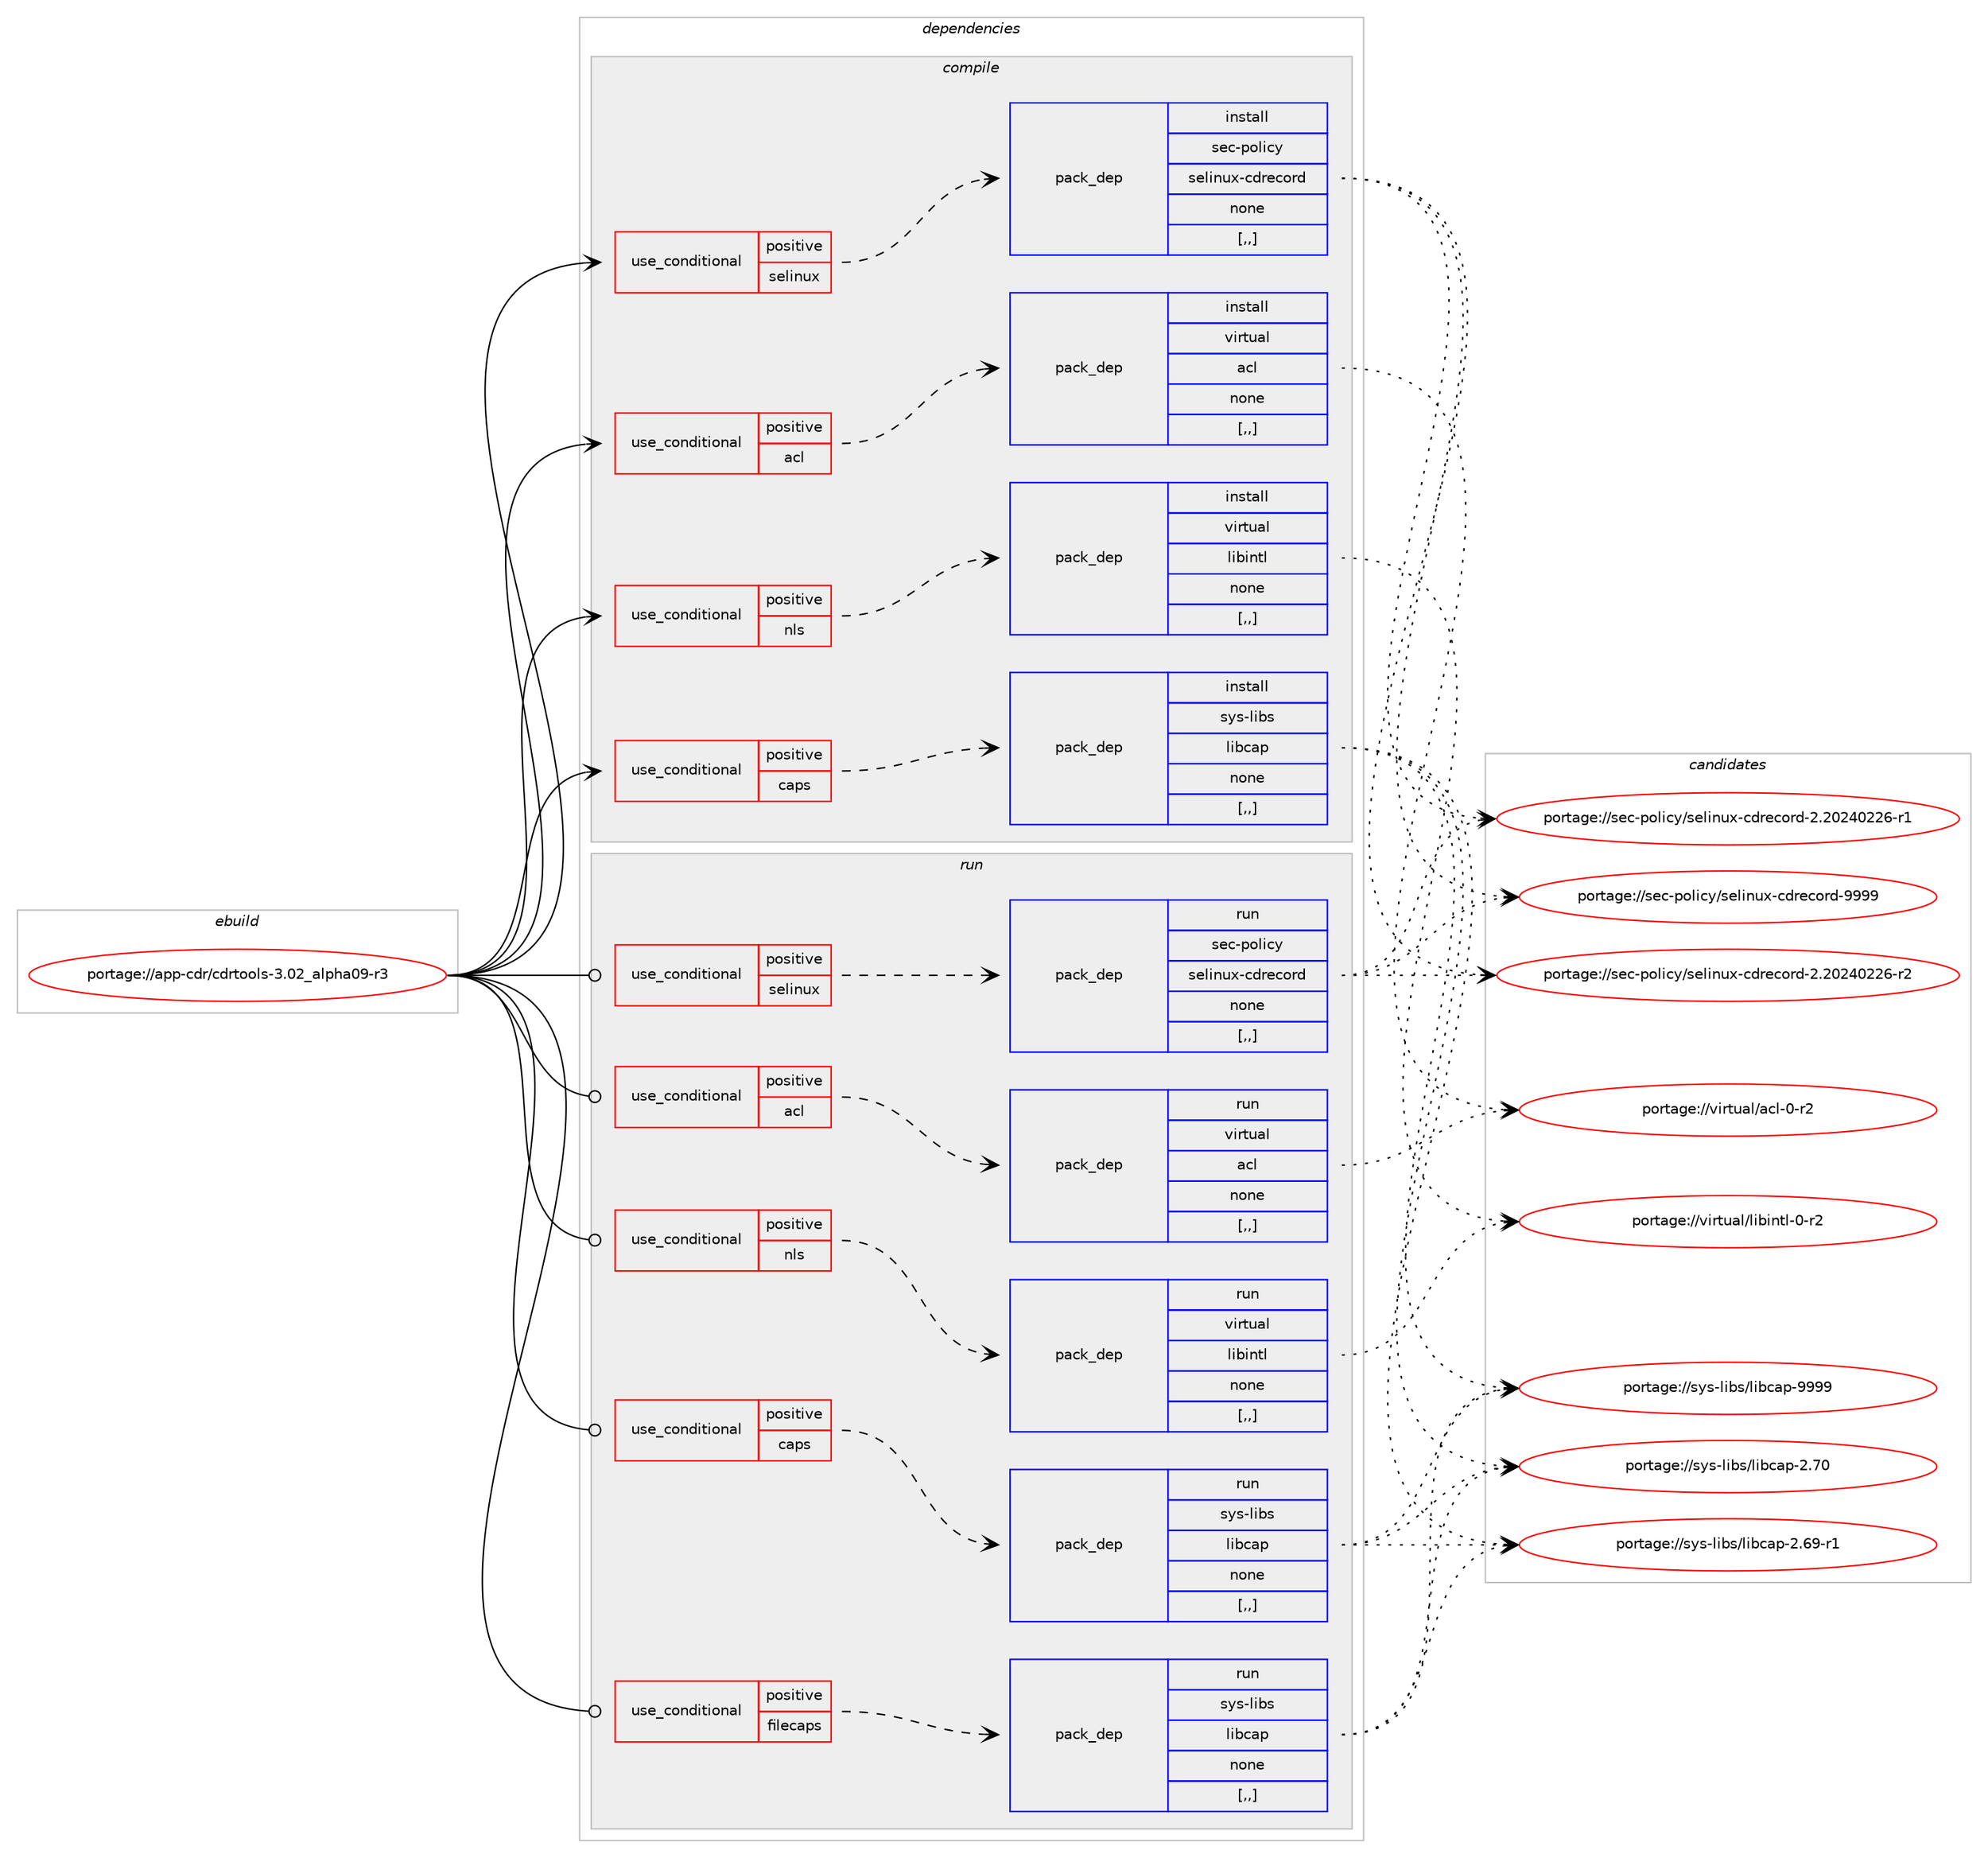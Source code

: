 digraph prolog {

# *************
# Graph options
# *************

newrank=true;
concentrate=true;
compound=true;
graph [rankdir=LR,fontname=Helvetica,fontsize=10,ranksep=1.5];#, ranksep=2.5, nodesep=0.2];
edge  [arrowhead=vee];
node  [fontname=Helvetica,fontsize=10];

# **********
# The ebuild
# **********

subgraph cluster_leftcol {
color=gray;
label=<<i>ebuild</i>>;
id [label="portage://app-cdr/cdrtools-3.02_alpha09-r3", color=red, width=4, href="../app-cdr/cdrtools-3.02_alpha09-r3.svg"];
}

# ****************
# The dependencies
# ****************

subgraph cluster_midcol {
color=gray;
label=<<i>dependencies</i>>;
subgraph cluster_compile {
fillcolor="#eeeeee";
style=filled;
label=<<i>compile</i>>;
subgraph cond2863 {
dependency10359 [label=<<TABLE BORDER="0" CELLBORDER="1" CELLSPACING="0" CELLPADDING="4"><TR><TD ROWSPAN="3" CELLPADDING="10">use_conditional</TD></TR><TR><TD>positive</TD></TR><TR><TD>acl</TD></TR></TABLE>>, shape=none, color=red];
subgraph pack7447 {
dependency10360 [label=<<TABLE BORDER="0" CELLBORDER="1" CELLSPACING="0" CELLPADDING="4" WIDTH="220"><TR><TD ROWSPAN="6" CELLPADDING="30">pack_dep</TD></TR><TR><TD WIDTH="110">install</TD></TR><TR><TD>virtual</TD></TR><TR><TD>acl</TD></TR><TR><TD>none</TD></TR><TR><TD>[,,]</TD></TR></TABLE>>, shape=none, color=blue];
}
dependency10359:e -> dependency10360:w [weight=20,style="dashed",arrowhead="vee"];
}
id:e -> dependency10359:w [weight=20,style="solid",arrowhead="vee"];
subgraph cond2864 {
dependency10361 [label=<<TABLE BORDER="0" CELLBORDER="1" CELLSPACING="0" CELLPADDING="4"><TR><TD ROWSPAN="3" CELLPADDING="10">use_conditional</TD></TR><TR><TD>positive</TD></TR><TR><TD>caps</TD></TR></TABLE>>, shape=none, color=red];
subgraph pack7448 {
dependency10362 [label=<<TABLE BORDER="0" CELLBORDER="1" CELLSPACING="0" CELLPADDING="4" WIDTH="220"><TR><TD ROWSPAN="6" CELLPADDING="30">pack_dep</TD></TR><TR><TD WIDTH="110">install</TD></TR><TR><TD>sys-libs</TD></TR><TR><TD>libcap</TD></TR><TR><TD>none</TD></TR><TR><TD>[,,]</TD></TR></TABLE>>, shape=none, color=blue];
}
dependency10361:e -> dependency10362:w [weight=20,style="dashed",arrowhead="vee"];
}
id:e -> dependency10361:w [weight=20,style="solid",arrowhead="vee"];
subgraph cond2865 {
dependency10363 [label=<<TABLE BORDER="0" CELLBORDER="1" CELLSPACING="0" CELLPADDING="4"><TR><TD ROWSPAN="3" CELLPADDING="10">use_conditional</TD></TR><TR><TD>positive</TD></TR><TR><TD>nls</TD></TR></TABLE>>, shape=none, color=red];
subgraph pack7449 {
dependency10364 [label=<<TABLE BORDER="0" CELLBORDER="1" CELLSPACING="0" CELLPADDING="4" WIDTH="220"><TR><TD ROWSPAN="6" CELLPADDING="30">pack_dep</TD></TR><TR><TD WIDTH="110">install</TD></TR><TR><TD>virtual</TD></TR><TR><TD>libintl</TD></TR><TR><TD>none</TD></TR><TR><TD>[,,]</TD></TR></TABLE>>, shape=none, color=blue];
}
dependency10363:e -> dependency10364:w [weight=20,style="dashed",arrowhead="vee"];
}
id:e -> dependency10363:w [weight=20,style="solid",arrowhead="vee"];
subgraph cond2866 {
dependency10365 [label=<<TABLE BORDER="0" CELLBORDER="1" CELLSPACING="0" CELLPADDING="4"><TR><TD ROWSPAN="3" CELLPADDING="10">use_conditional</TD></TR><TR><TD>positive</TD></TR><TR><TD>selinux</TD></TR></TABLE>>, shape=none, color=red];
subgraph pack7450 {
dependency10366 [label=<<TABLE BORDER="0" CELLBORDER="1" CELLSPACING="0" CELLPADDING="4" WIDTH="220"><TR><TD ROWSPAN="6" CELLPADDING="30">pack_dep</TD></TR><TR><TD WIDTH="110">install</TD></TR><TR><TD>sec-policy</TD></TR><TR><TD>selinux-cdrecord</TD></TR><TR><TD>none</TD></TR><TR><TD>[,,]</TD></TR></TABLE>>, shape=none, color=blue];
}
dependency10365:e -> dependency10366:w [weight=20,style="dashed",arrowhead="vee"];
}
id:e -> dependency10365:w [weight=20,style="solid",arrowhead="vee"];
}
subgraph cluster_compileandrun {
fillcolor="#eeeeee";
style=filled;
label=<<i>compile and run</i>>;
}
subgraph cluster_run {
fillcolor="#eeeeee";
style=filled;
label=<<i>run</i>>;
subgraph cond2867 {
dependency10367 [label=<<TABLE BORDER="0" CELLBORDER="1" CELLSPACING="0" CELLPADDING="4"><TR><TD ROWSPAN="3" CELLPADDING="10">use_conditional</TD></TR><TR><TD>positive</TD></TR><TR><TD>acl</TD></TR></TABLE>>, shape=none, color=red];
subgraph pack7451 {
dependency10368 [label=<<TABLE BORDER="0" CELLBORDER="1" CELLSPACING="0" CELLPADDING="4" WIDTH="220"><TR><TD ROWSPAN="6" CELLPADDING="30">pack_dep</TD></TR><TR><TD WIDTH="110">run</TD></TR><TR><TD>virtual</TD></TR><TR><TD>acl</TD></TR><TR><TD>none</TD></TR><TR><TD>[,,]</TD></TR></TABLE>>, shape=none, color=blue];
}
dependency10367:e -> dependency10368:w [weight=20,style="dashed",arrowhead="vee"];
}
id:e -> dependency10367:w [weight=20,style="solid",arrowhead="odot"];
subgraph cond2868 {
dependency10369 [label=<<TABLE BORDER="0" CELLBORDER="1" CELLSPACING="0" CELLPADDING="4"><TR><TD ROWSPAN="3" CELLPADDING="10">use_conditional</TD></TR><TR><TD>positive</TD></TR><TR><TD>caps</TD></TR></TABLE>>, shape=none, color=red];
subgraph pack7452 {
dependency10370 [label=<<TABLE BORDER="0" CELLBORDER="1" CELLSPACING="0" CELLPADDING="4" WIDTH="220"><TR><TD ROWSPAN="6" CELLPADDING="30">pack_dep</TD></TR><TR><TD WIDTH="110">run</TD></TR><TR><TD>sys-libs</TD></TR><TR><TD>libcap</TD></TR><TR><TD>none</TD></TR><TR><TD>[,,]</TD></TR></TABLE>>, shape=none, color=blue];
}
dependency10369:e -> dependency10370:w [weight=20,style="dashed",arrowhead="vee"];
}
id:e -> dependency10369:w [weight=20,style="solid",arrowhead="odot"];
subgraph cond2869 {
dependency10371 [label=<<TABLE BORDER="0" CELLBORDER="1" CELLSPACING="0" CELLPADDING="4"><TR><TD ROWSPAN="3" CELLPADDING="10">use_conditional</TD></TR><TR><TD>positive</TD></TR><TR><TD>filecaps</TD></TR></TABLE>>, shape=none, color=red];
subgraph pack7453 {
dependency10372 [label=<<TABLE BORDER="0" CELLBORDER="1" CELLSPACING="0" CELLPADDING="4" WIDTH="220"><TR><TD ROWSPAN="6" CELLPADDING="30">pack_dep</TD></TR><TR><TD WIDTH="110">run</TD></TR><TR><TD>sys-libs</TD></TR><TR><TD>libcap</TD></TR><TR><TD>none</TD></TR><TR><TD>[,,]</TD></TR></TABLE>>, shape=none, color=blue];
}
dependency10371:e -> dependency10372:w [weight=20,style="dashed",arrowhead="vee"];
}
id:e -> dependency10371:w [weight=20,style="solid",arrowhead="odot"];
subgraph cond2870 {
dependency10373 [label=<<TABLE BORDER="0" CELLBORDER="1" CELLSPACING="0" CELLPADDING="4"><TR><TD ROWSPAN="3" CELLPADDING="10">use_conditional</TD></TR><TR><TD>positive</TD></TR><TR><TD>nls</TD></TR></TABLE>>, shape=none, color=red];
subgraph pack7454 {
dependency10374 [label=<<TABLE BORDER="0" CELLBORDER="1" CELLSPACING="0" CELLPADDING="4" WIDTH="220"><TR><TD ROWSPAN="6" CELLPADDING="30">pack_dep</TD></TR><TR><TD WIDTH="110">run</TD></TR><TR><TD>virtual</TD></TR><TR><TD>libintl</TD></TR><TR><TD>none</TD></TR><TR><TD>[,,]</TD></TR></TABLE>>, shape=none, color=blue];
}
dependency10373:e -> dependency10374:w [weight=20,style="dashed",arrowhead="vee"];
}
id:e -> dependency10373:w [weight=20,style="solid",arrowhead="odot"];
subgraph cond2871 {
dependency10375 [label=<<TABLE BORDER="0" CELLBORDER="1" CELLSPACING="0" CELLPADDING="4"><TR><TD ROWSPAN="3" CELLPADDING="10">use_conditional</TD></TR><TR><TD>positive</TD></TR><TR><TD>selinux</TD></TR></TABLE>>, shape=none, color=red];
subgraph pack7455 {
dependency10376 [label=<<TABLE BORDER="0" CELLBORDER="1" CELLSPACING="0" CELLPADDING="4" WIDTH="220"><TR><TD ROWSPAN="6" CELLPADDING="30">pack_dep</TD></TR><TR><TD WIDTH="110">run</TD></TR><TR><TD>sec-policy</TD></TR><TR><TD>selinux-cdrecord</TD></TR><TR><TD>none</TD></TR><TR><TD>[,,]</TD></TR></TABLE>>, shape=none, color=blue];
}
dependency10375:e -> dependency10376:w [weight=20,style="dashed",arrowhead="vee"];
}
id:e -> dependency10375:w [weight=20,style="solid",arrowhead="odot"];
}
}

# **************
# The candidates
# **************

subgraph cluster_choices {
rank=same;
color=gray;
label=<<i>candidates</i>>;

subgraph choice7447 {
color=black;
nodesep=1;
choice1181051141161179710847979910845484511450 [label="portage://virtual/acl-0-r2", color=red, width=4,href="../virtual/acl-0-r2.svg"];
dependency10360:e -> choice1181051141161179710847979910845484511450:w [style=dotted,weight="100"];
}
subgraph choice7448 {
color=black;
nodesep=1;
choice1151211154510810598115471081059899971124557575757 [label="portage://sys-libs/libcap-9999", color=red, width=4,href="../sys-libs/libcap-9999.svg"];
choice1151211154510810598115471081059899971124550465548 [label="portage://sys-libs/libcap-2.70", color=red, width=4,href="../sys-libs/libcap-2.70.svg"];
choice11512111545108105981154710810598999711245504654574511449 [label="portage://sys-libs/libcap-2.69-r1", color=red, width=4,href="../sys-libs/libcap-2.69-r1.svg"];
dependency10362:e -> choice1151211154510810598115471081059899971124557575757:w [style=dotted,weight="100"];
dependency10362:e -> choice1151211154510810598115471081059899971124550465548:w [style=dotted,weight="100"];
dependency10362:e -> choice11512111545108105981154710810598999711245504654574511449:w [style=dotted,weight="100"];
}
subgraph choice7449 {
color=black;
nodesep=1;
choice11810511411611797108471081059810511011610845484511450 [label="portage://virtual/libintl-0-r2", color=red, width=4,href="../virtual/libintl-0-r2.svg"];
dependency10364:e -> choice11810511411611797108471081059810511011610845484511450:w [style=dotted,weight="100"];
}
subgraph choice7450 {
color=black;
nodesep=1;
choice115101994511211110810599121471151011081051101171204599100114101991111141004557575757 [label="portage://sec-policy/selinux-cdrecord-9999", color=red, width=4,href="../sec-policy/selinux-cdrecord-9999.svg"];
choice1151019945112111108105991214711510110810511011712045991001141019911111410045504650485052485050544511450 [label="portage://sec-policy/selinux-cdrecord-2.20240226-r2", color=red, width=4,href="../sec-policy/selinux-cdrecord-2.20240226-r2.svg"];
choice1151019945112111108105991214711510110810511011712045991001141019911111410045504650485052485050544511449 [label="portage://sec-policy/selinux-cdrecord-2.20240226-r1", color=red, width=4,href="../sec-policy/selinux-cdrecord-2.20240226-r1.svg"];
dependency10366:e -> choice115101994511211110810599121471151011081051101171204599100114101991111141004557575757:w [style=dotted,weight="100"];
dependency10366:e -> choice1151019945112111108105991214711510110810511011712045991001141019911111410045504650485052485050544511450:w [style=dotted,weight="100"];
dependency10366:e -> choice1151019945112111108105991214711510110810511011712045991001141019911111410045504650485052485050544511449:w [style=dotted,weight="100"];
}
subgraph choice7451 {
color=black;
nodesep=1;
choice1181051141161179710847979910845484511450 [label="portage://virtual/acl-0-r2", color=red, width=4,href="../virtual/acl-0-r2.svg"];
dependency10368:e -> choice1181051141161179710847979910845484511450:w [style=dotted,weight="100"];
}
subgraph choice7452 {
color=black;
nodesep=1;
choice1151211154510810598115471081059899971124557575757 [label="portage://sys-libs/libcap-9999", color=red, width=4,href="../sys-libs/libcap-9999.svg"];
choice1151211154510810598115471081059899971124550465548 [label="portage://sys-libs/libcap-2.70", color=red, width=4,href="../sys-libs/libcap-2.70.svg"];
choice11512111545108105981154710810598999711245504654574511449 [label="portage://sys-libs/libcap-2.69-r1", color=red, width=4,href="../sys-libs/libcap-2.69-r1.svg"];
dependency10370:e -> choice1151211154510810598115471081059899971124557575757:w [style=dotted,weight="100"];
dependency10370:e -> choice1151211154510810598115471081059899971124550465548:w [style=dotted,weight="100"];
dependency10370:e -> choice11512111545108105981154710810598999711245504654574511449:w [style=dotted,weight="100"];
}
subgraph choice7453 {
color=black;
nodesep=1;
choice1151211154510810598115471081059899971124557575757 [label="portage://sys-libs/libcap-9999", color=red, width=4,href="../sys-libs/libcap-9999.svg"];
choice1151211154510810598115471081059899971124550465548 [label="portage://sys-libs/libcap-2.70", color=red, width=4,href="../sys-libs/libcap-2.70.svg"];
choice11512111545108105981154710810598999711245504654574511449 [label="portage://sys-libs/libcap-2.69-r1", color=red, width=4,href="../sys-libs/libcap-2.69-r1.svg"];
dependency10372:e -> choice1151211154510810598115471081059899971124557575757:w [style=dotted,weight="100"];
dependency10372:e -> choice1151211154510810598115471081059899971124550465548:w [style=dotted,weight="100"];
dependency10372:e -> choice11512111545108105981154710810598999711245504654574511449:w [style=dotted,weight="100"];
}
subgraph choice7454 {
color=black;
nodesep=1;
choice11810511411611797108471081059810511011610845484511450 [label="portage://virtual/libintl-0-r2", color=red, width=4,href="../virtual/libintl-0-r2.svg"];
dependency10374:e -> choice11810511411611797108471081059810511011610845484511450:w [style=dotted,weight="100"];
}
subgraph choice7455 {
color=black;
nodesep=1;
choice115101994511211110810599121471151011081051101171204599100114101991111141004557575757 [label="portage://sec-policy/selinux-cdrecord-9999", color=red, width=4,href="../sec-policy/selinux-cdrecord-9999.svg"];
choice1151019945112111108105991214711510110810511011712045991001141019911111410045504650485052485050544511450 [label="portage://sec-policy/selinux-cdrecord-2.20240226-r2", color=red, width=4,href="../sec-policy/selinux-cdrecord-2.20240226-r2.svg"];
choice1151019945112111108105991214711510110810511011712045991001141019911111410045504650485052485050544511449 [label="portage://sec-policy/selinux-cdrecord-2.20240226-r1", color=red, width=4,href="../sec-policy/selinux-cdrecord-2.20240226-r1.svg"];
dependency10376:e -> choice115101994511211110810599121471151011081051101171204599100114101991111141004557575757:w [style=dotted,weight="100"];
dependency10376:e -> choice1151019945112111108105991214711510110810511011712045991001141019911111410045504650485052485050544511450:w [style=dotted,weight="100"];
dependency10376:e -> choice1151019945112111108105991214711510110810511011712045991001141019911111410045504650485052485050544511449:w [style=dotted,weight="100"];
}
}

}

